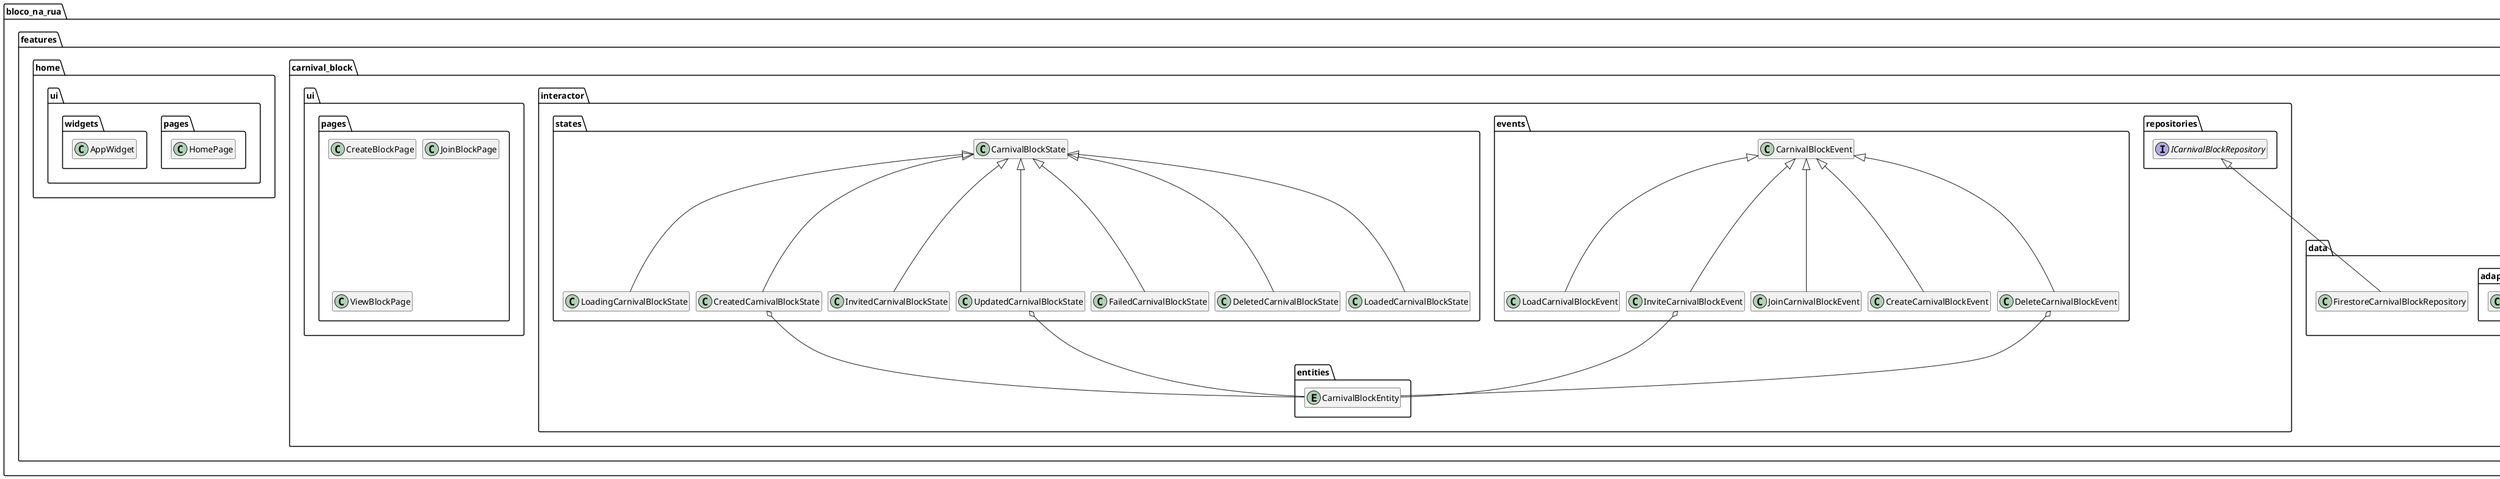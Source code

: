 @startuml bloco_na_rua
set namespaceSeparator ::
' left to right direction

hide methods
hide attributes
hide classes

skinparam{
  DefaultFontName Fira Code Retina
  DefaultMonospacedFontName Fira Code Retina
  Nodesep 10
}

class "bloco_na_rua::features::auth::data::services::adapters::UserAdapter" {
}

class "bloco_na_rua::features::auth::data::services::FirebaseAuthService" {
}

"bloco_na_rua::features::auth::interactor::services::IAuthService" <|-- "bloco_na_rua::features::auth::data::services::FirebaseAuthService"

entity "bloco_na_rua::features::auth::interactor::entities::UserEntity" {
  +String id
  +String name
  +String email
  +String phone
  +String profileImage
  +String token
}

class "bloco_na_rua::features::auth::interactor::events::AuthEvent" {
}

class "bloco_na_rua::features::auth::interactor::events::LoginAuthEvent" {
  +String email
  +String password
}

"bloco_na_rua::features::auth::interactor::events::AuthEvent" <|-- "bloco_na_rua::features::auth::interactor::events::LoginAuthEvent"

class "bloco_na_rua::features::auth::interactor::events::CreateUserAuthEvent" {
  +String email
  +String password
  +String name
  +String phone
}

"bloco_na_rua::features::auth::interactor::events::AuthEvent" <|-- "bloco_na_rua::features::auth::interactor::events::CreateUserAuthEvent"

class "bloco_na_rua::features::auth::interactor::events::LogoutAuthEvent" {
}

"bloco_na_rua::features::auth::interactor::events::AuthEvent" <|-- "bloco_na_rua::features::auth::interactor::events::LogoutAuthEvent"

class "bloco_na_rua::features::auth::interactor::events::DeleteUserAuthEvent" {
  +UserEntity user
}

"bloco_na_rua::features::auth::interactor::events::DeleteUserAuthEvent" o-- "bloco_na_rua::features::auth::interactor::entities::UserEntity"
"bloco_na_rua::features::auth::interactor::events::AuthEvent" <|-- "bloco_na_rua::features::auth::interactor::events::DeleteUserAuthEvent"

interface "bloco_na_rua::features::auth::interactor::services::IAuthService" {
  +dynamic login()
  +dynamic logout()
  +dynamic createUser()
  +dynamic deleteUser()
  +dynamic getUser()
}

class "bloco_na_rua::features::auth::interactor::states::AuthState" {
}

class "bloco_na_rua::features::auth::interactor::states::LoggedAuthState" {
  +UserEntity user
}

"bloco_na_rua::features::auth::interactor::states::LoggedAuthState" o-- "bloco_na_rua::features::auth::interactor::entities::UserEntity"
"bloco_na_rua::features::auth::interactor::states::AuthState" <|-- "bloco_na_rua::features::auth::interactor::states::LoggedAuthState"

class "bloco_na_rua::features::auth::interactor::states::LogoutedAuthState" {
}

"bloco_na_rua::features::auth::interactor::states::AuthState" <|-- "bloco_na_rua::features::auth::interactor::states::LogoutedAuthState"

class "bloco_na_rua::features::auth::interactor::states::LoadingAuthState" {
}

"bloco_na_rua::features::auth::interactor::states::AuthState" <|-- "bloco_na_rua::features::auth::interactor::states::LoadingAuthState"

class "bloco_na_rua::features::auth::ui::pages::LoginPage" {
  +State<LoginPage> createState()
}

class "bloco_na_rua::features::auth::ui::pages::ProfilePage" {
  +State<ProfilePage> createState()
}

class "bloco_na_rua::features::auth::ui::pages::SignUpPage" {
  +State<SignUpPage> createState()
}

class "bloco_na_rua::features::auth::ui::widgets::ProfileIconWidget" {
  +String imagePath
  +Widget build()
  +Widget buildImage()
  +Widget buildCircle()
}

class "bloco_na_rua::features::carnival_block::data::adapters::CarnivalBlockAdapter" {
  {static} +CarnivalBlockEntity fromFireStoreRepository()
}

class "bloco_na_rua::features::carnival_block::data::::FirestoreCarnivalBlockRepository" {
  +dynamic createCarnivalBlock()
  +dynamic getInviteCode()
  +dynamic deleteCarnivalBlock()
  +dynamic getCarnivalBlocksList()
  +dynamic updateCarnivalBlock()
  +dynamic joinCarnivalBlock()
}

"bloco_na_rua::features::carnival_block::interactor::repositories::ICarnivalBlockRepository" <|-- "bloco_na_rua::features::carnival_block::data::::FirestoreCarnivalBlockRepository"

entity "bloco_na_rua::features::carnival_block::interactor::entities::CarnivalBlockEntity" {
  +String managersCode
  +String inviteCode
  +String name
  +String owner
  +List<Map<String, dynamic>> managers
  +List<Map<String, dynamic>> percussion
  +int hashCode
  +bool ==()
}

class "bloco_na_rua::features::carnival_block::interactor::events::CarnivalBlockEvent" {
}

class "bloco_na_rua::features::carnival_block::interactor::events::LoadCarnivalBlockEvent" {
  +String email
}

"bloco_na_rua::features::carnival_block::interactor::events::CarnivalBlockEvent" <|-- "bloco_na_rua::features::carnival_block::interactor::events::LoadCarnivalBlockEvent"

class "bloco_na_rua::features::carnival_block::interactor::events::InviteCarnivalBlockEvent" {
  +CarnivalBlockEntity carnivalBlock
}

"bloco_na_rua::features::carnival_block::interactor::events::InviteCarnivalBlockEvent" o-- "bloco_na_rua::features::carnival_block::interactor::entities::CarnivalBlockEntity"
"bloco_na_rua::features::carnival_block::interactor::events::CarnivalBlockEvent" <|-- "bloco_na_rua::features::carnival_block::interactor::events::InviteCarnivalBlockEvent"

class "bloco_na_rua::features::carnival_block::interactor::events::JoinCarnivalBlockEvent" {
  +String blockCode
  +String sessionEmail
}

"bloco_na_rua::features::carnival_block::interactor::events::CarnivalBlockEvent" <|-- "bloco_na_rua::features::carnival_block::interactor::events::JoinCarnivalBlockEvent"

class "bloco_na_rua::features::carnival_block::interactor::events::CreateCarnivalBlockEvent" {
  +int id
  +String name
  +String owner
}

"bloco_na_rua::features::carnival_block::interactor::events::CarnivalBlockEvent" <|-- "bloco_na_rua::features::carnival_block::interactor::events::CreateCarnivalBlockEvent"

class "bloco_na_rua::features::carnival_block::interactor::events::DeleteCarnivalBlockEvent" {
  +CarnivalBlockEntity carnivalBlock
  +String email
}

"bloco_na_rua::features::carnival_block::interactor::events::DeleteCarnivalBlockEvent" o-- "bloco_na_rua::features::carnival_block::interactor::entities::CarnivalBlockEntity"
"bloco_na_rua::features::carnival_block::interactor::events::CarnivalBlockEvent" <|-- "bloco_na_rua::features::carnival_block::interactor::events::DeleteCarnivalBlockEvent"

interface "bloco_na_rua::features::carnival_block::interactor::repositories::ICarnivalBlockRepository" {
  +dynamic createCarnivalBlock()
  +dynamic getInviteCode()
  +dynamic getCarnivalBlocksList()
  +dynamic updateCarnivalBlock()
  +dynamic joinCarnivalBlock()
  +dynamic deleteCarnivalBlock()
}

class "bloco_na_rua::features::carnival_block::interactor::states::CarnivalBlockState" {
}

class "bloco_na_rua::features::carnival_block::interactor::states::LoadingCarnivalBlockState" {
}

"bloco_na_rua::features::carnival_block::interactor::states::CarnivalBlockState" <|-- "bloco_na_rua::features::carnival_block::interactor::states::LoadingCarnivalBlockState"

class "bloco_na_rua::features::carnival_block::interactor::states::CreatedCarnivalBlockState" {
  +CarnivalBlockEntity carnivalBlock
}

"bloco_na_rua::features::carnival_block::interactor::states::CreatedCarnivalBlockState" o-- "bloco_na_rua::features::carnival_block::interactor::entities::CarnivalBlockEntity"
"bloco_na_rua::features::carnival_block::interactor::states::CarnivalBlockState" <|-- "bloco_na_rua::features::carnival_block::interactor::states::CreatedCarnivalBlockState"

class "bloco_na_rua::features::carnival_block::interactor::states::InvitedCarnivalBlockState" {
  +String inviteCode
}

"bloco_na_rua::features::carnival_block::interactor::states::CarnivalBlockState" <|-- "bloco_na_rua::features::carnival_block::interactor::states::InvitedCarnivalBlockState"

class "bloco_na_rua::features::carnival_block::interactor::states::UpdatedCarnivalBlockState" {
  +CarnivalBlockEntity carnivalBlock
}

"bloco_na_rua::features::carnival_block::interactor::states::UpdatedCarnivalBlockState" o-- "bloco_na_rua::features::carnival_block::interactor::entities::CarnivalBlockEntity"
"bloco_na_rua::features::carnival_block::interactor::states::CarnivalBlockState" <|-- "bloco_na_rua::features::carnival_block::interactor::states::UpdatedCarnivalBlockState"

class "bloco_na_rua::features::carnival_block::interactor::states::FailedCarnivalBlockState" {
  +String errorMessage
}

"bloco_na_rua::features::carnival_block::interactor::states::CarnivalBlockState" <|-- "bloco_na_rua::features::carnival_block::interactor::states::FailedCarnivalBlockState"

class "bloco_na_rua::features::carnival_block::interactor::states::DeletedCarnivalBlockState" {
}

"bloco_na_rua::features::carnival_block::interactor::states::CarnivalBlockState" <|-- "bloco_na_rua::features::carnival_block::interactor::states::DeletedCarnivalBlockState"

class "bloco_na_rua::features::carnival_block::interactor::states::LoadedCarnivalBlockState" {
  +String sessionEmail
  +List<CarnivalBlockEntity> blockList
}

"bloco_na_rua::features::carnival_block::interactor::states::CarnivalBlockState" <|-- "bloco_na_rua::features::carnival_block::interactor::states::LoadedCarnivalBlockState"

class "bloco_na_rua::features::carnival_block::ui::pages::CreateBlockPage" {
  +State<CreateBlockPage> createState()
}

class "bloco_na_rua::features::carnival_block::ui::pages::JoinBlockPage" {
  +State<JoinBlockPage> createState()
}

class "bloco_na_rua::features::carnival_block::ui::pages::ViewBlockPage" {
  +State<ViewBlockPage> createState()
}

class "bloco_na_rua::features::home::ui::pages::HomePage" {
  +State<HomePage> createState()
}

class "bloco_na_rua::features::home::ui::widgets::AppWidget" {
  +State<AppWidget> createState()
}


@enduml